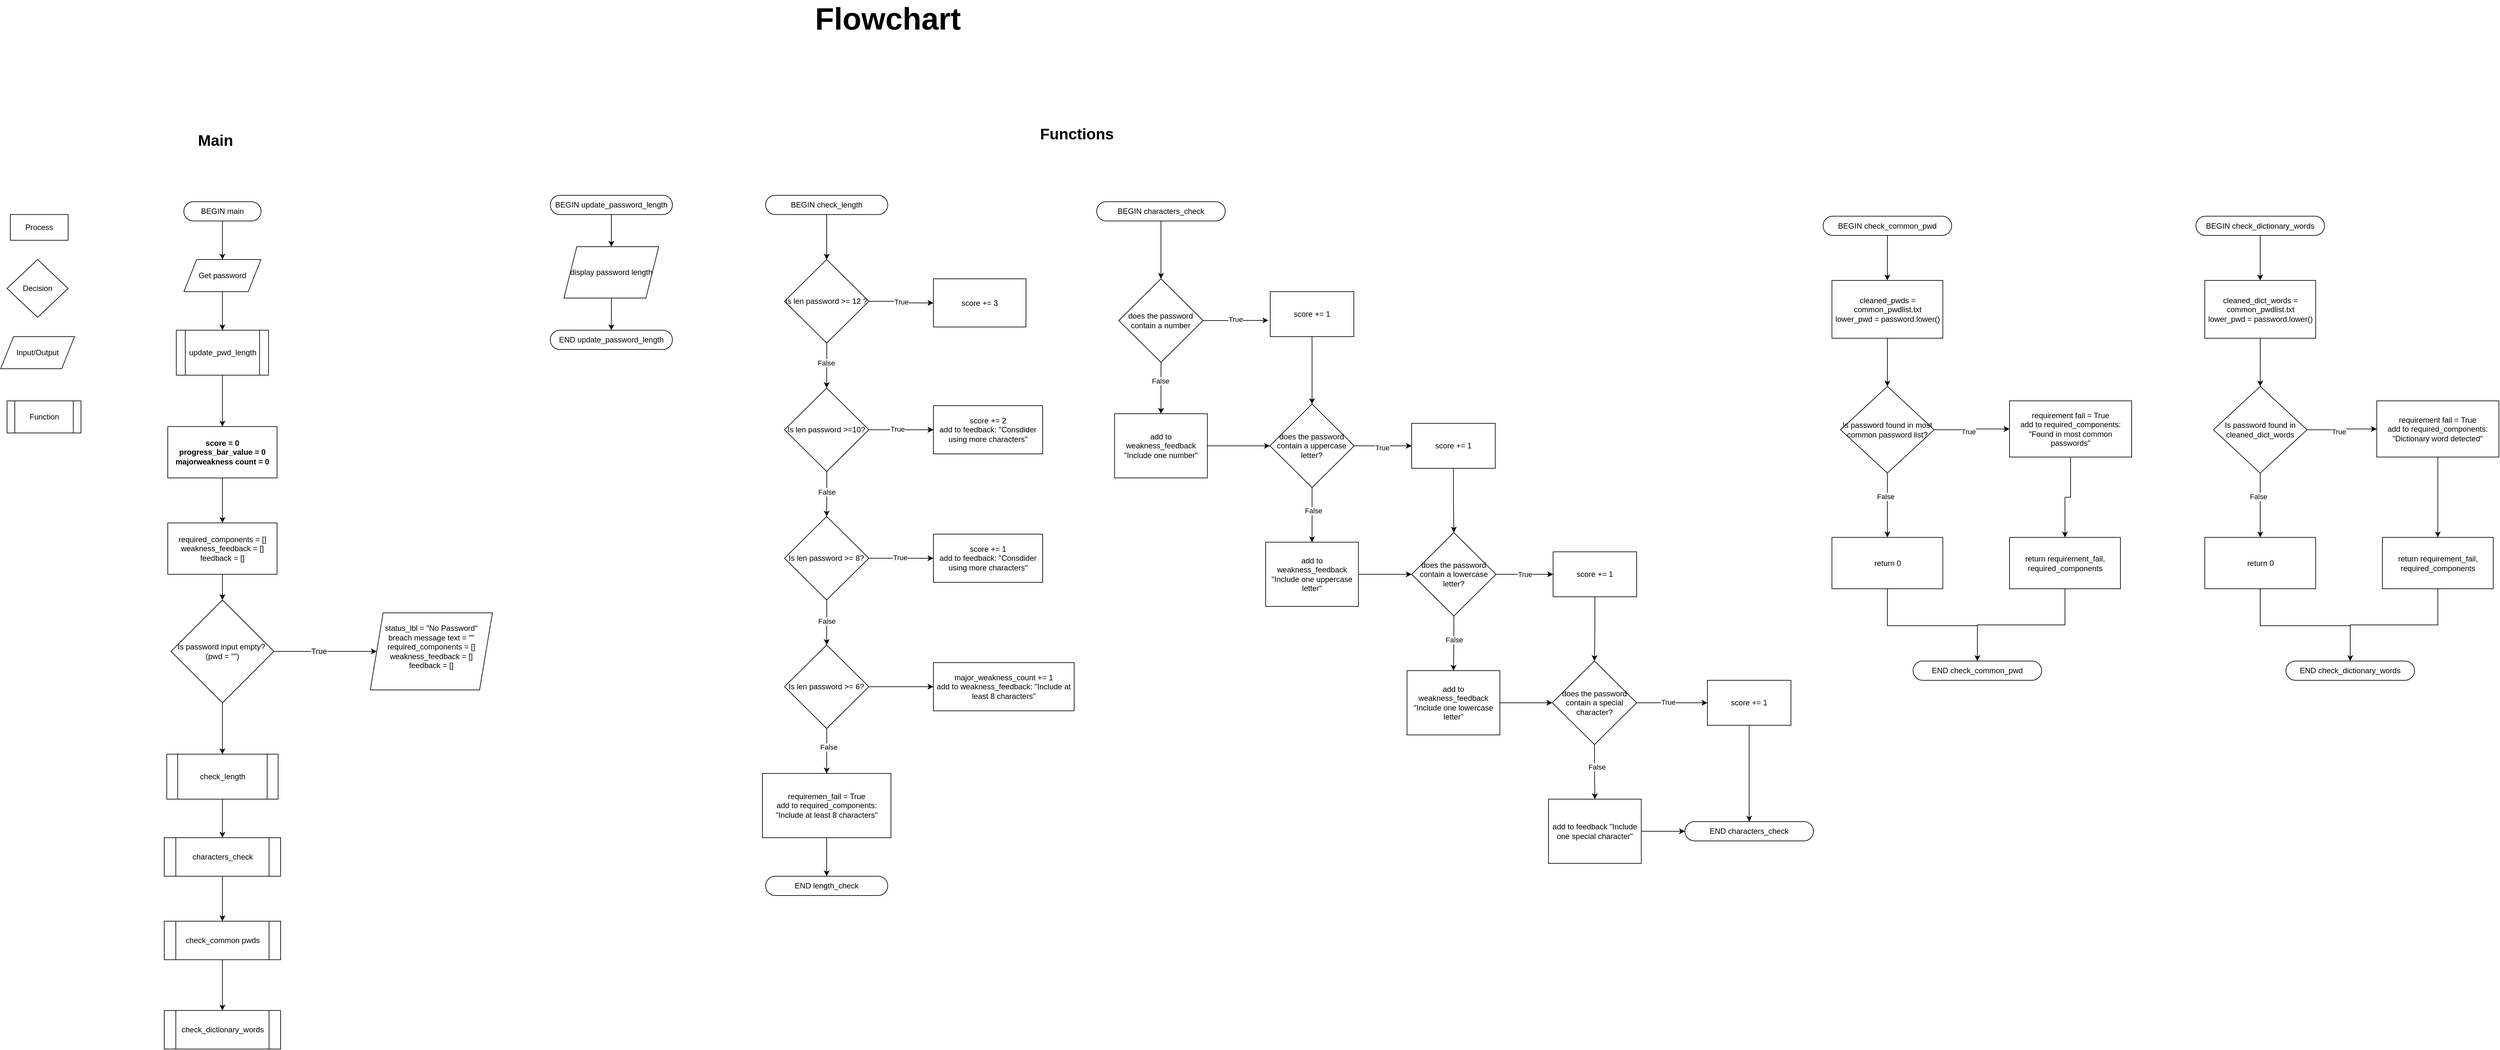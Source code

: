 <mxfile version="27.0.9">
  <diagram name="Page-1" id="oSfvzSIyrOkYMJy1iSdQ">
    <mxGraphModel dx="2593" dy="2731" grid="1" gridSize="10" guides="1" tooltips="1" connect="1" arrows="1" fold="1" page="1" pageScale="1" pageWidth="827" pageHeight="1169" math="0" shadow="0">
      <root>
        <mxCell id="0" />
        <mxCell id="1" parent="0" />
        <mxCell id="bCFTpc0Ex0dTcssdC3zk-1" value="&lt;b&gt;&lt;font style=&quot;font-size: 48px;&quot;&gt;&lt;font style=&quot;&quot;&gt;Flowchar&lt;/font&gt;t&lt;/font&gt;&lt;/b&gt;" style="text;html=1;align=left;verticalAlign=middle;whiteSpace=wrap;rounded=0;" parent="1" vertex="1">
          <mxGeometry x="1280" y="-390" width="220" height="30" as="geometry" />
        </mxCell>
        <mxCell id="bCFTpc0Ex0dTcssdC3zk-11" style="edgeStyle=orthogonalEdgeStyle;rounded=0;orthogonalLoop=1;jettySize=auto;html=1;exitX=0.5;exitY=1;exitDx=0;exitDy=0;entryX=0.5;entryY=0;entryDx=0;entryDy=0;" parent="1" source="bCFTpc0Ex0dTcssdC3zk-3" target="bCFTpc0Ex0dTcssdC3zk-10" edge="1">
          <mxGeometry relative="1" as="geometry" />
        </mxCell>
        <mxCell id="bCFTpc0Ex0dTcssdC3zk-3" value="BEGIN main" style="rounded=1;whiteSpace=wrap;html=1;arcSize=50;" parent="1" vertex="1">
          <mxGeometry x="300" y="-90" width="120" height="30" as="geometry" />
        </mxCell>
        <mxCell id="qG0MEXVyZcz-PgMFMFtl-51" style="edgeStyle=orthogonalEdgeStyle;rounded=0;orthogonalLoop=1;jettySize=auto;html=1;entryX=0.5;entryY=0;entryDx=0;entryDy=0;" edge="1" parent="1" source="bCFTpc0Ex0dTcssdC3zk-4" target="bCFTpc0Ex0dTcssdC3zk-36">
          <mxGeometry relative="1" as="geometry" />
        </mxCell>
        <mxCell id="bCFTpc0Ex0dTcssdC3zk-4" value="check_length" style="shape=process;whiteSpace=wrap;html=1;backgroundOutline=1;" parent="1" vertex="1">
          <mxGeometry x="273.38" y="770" width="173.25" height="70" as="geometry" />
        </mxCell>
        <mxCell id="bCFTpc0Ex0dTcssdC3zk-6" value="Process" style="rounded=0;whiteSpace=wrap;html=1;" parent="1" vertex="1">
          <mxGeometry x="30" y="-70" width="90" height="40" as="geometry" />
        </mxCell>
        <mxCell id="bCFTpc0Ex0dTcssdC3zk-7" value="Decision" style="rhombus;whiteSpace=wrap;html=1;" parent="1" vertex="1">
          <mxGeometry x="25" width="95" height="90" as="geometry" />
        </mxCell>
        <mxCell id="bCFTpc0Ex0dTcssdC3zk-8" value="Input/Output" style="shape=parallelogram;perimeter=parallelogramPerimeter;whiteSpace=wrap;html=1;fixedSize=1;" parent="1" vertex="1">
          <mxGeometry x="15" y="120" width="115" height="50" as="geometry" />
        </mxCell>
        <mxCell id="bCFTpc0Ex0dTcssdC3zk-9" value="Function" style="shape=process;whiteSpace=wrap;html=1;backgroundOutline=1;" parent="1" vertex="1">
          <mxGeometry x="25" y="220" width="115" height="50" as="geometry" />
        </mxCell>
        <mxCell id="qG0MEXVyZcz-PgMFMFtl-10" style="edgeStyle=orthogonalEdgeStyle;rounded=0;orthogonalLoop=1;jettySize=auto;html=1;entryX=0.5;entryY=0;entryDx=0;entryDy=0;" edge="1" parent="1" source="bCFTpc0Ex0dTcssdC3zk-10" target="qG0MEXVyZcz-PgMFMFtl-5">
          <mxGeometry relative="1" as="geometry" />
        </mxCell>
        <mxCell id="bCFTpc0Ex0dTcssdC3zk-10" value="Get password" style="shape=parallelogram;perimeter=parallelogramPerimeter;whiteSpace=wrap;html=1;fixedSize=1;" parent="1" vertex="1">
          <mxGeometry x="300" width="120" height="50" as="geometry" />
        </mxCell>
        <mxCell id="bCFTpc0Ex0dTcssdC3zk-15" style="edgeStyle=orthogonalEdgeStyle;rounded=0;orthogonalLoop=1;jettySize=auto;html=1;exitX=0.5;exitY=1;exitDx=0;exitDy=0;entryX=0.5;entryY=0;entryDx=0;entryDy=0;" parent="1" source="bCFTpc0Ex0dTcssdC3zk-14" target="bCFTpc0Ex0dTcssdC3zk-16" edge="1">
          <mxGeometry relative="1" as="geometry">
            <mxPoint x="1299.99" y="-20" as="targetPoint" />
          </mxGeometry>
        </mxCell>
        <mxCell id="bCFTpc0Ex0dTcssdC3zk-14" value="BEGIN check_length" style="rounded=1;whiteSpace=wrap;html=1;arcSize=50;" parent="1" vertex="1">
          <mxGeometry x="1204.99" y="-100" width="190" height="30" as="geometry" />
        </mxCell>
        <mxCell id="qG0MEXVyZcz-PgMFMFtl-21" style="edgeStyle=orthogonalEdgeStyle;rounded=0;orthogonalLoop=1;jettySize=auto;html=1;entryX=0;entryY=0.5;entryDx=0;entryDy=0;" edge="1" parent="1" source="bCFTpc0Ex0dTcssdC3zk-16" target="bCFTpc0Ex0dTcssdC3zk-20">
          <mxGeometry relative="1" as="geometry">
            <mxPoint x="1424.99" y="65" as="targetPoint" />
          </mxGeometry>
        </mxCell>
        <mxCell id="qG0MEXVyZcz-PgMFMFtl-22" value="True" style="edgeLabel;html=1;align=center;verticalAlign=middle;resizable=0;points=[];" vertex="1" connectable="0" parent="qG0MEXVyZcz-PgMFMFtl-21">
          <mxGeometry x="-0.008" relative="1" as="geometry">
            <mxPoint as="offset" />
          </mxGeometry>
        </mxCell>
        <mxCell id="qG0MEXVyZcz-PgMFMFtl-24" style="edgeStyle=orthogonalEdgeStyle;rounded=0;orthogonalLoop=1;jettySize=auto;html=1;entryX=0.5;entryY=0;entryDx=0;entryDy=0;" edge="1" parent="1" source="bCFTpc0Ex0dTcssdC3zk-16" target="qG0MEXVyZcz-PgMFMFtl-23">
          <mxGeometry relative="1" as="geometry" />
        </mxCell>
        <mxCell id="qG0MEXVyZcz-PgMFMFtl-25" value="False" style="edgeLabel;html=1;align=center;verticalAlign=middle;resizable=0;points=[];" vertex="1" connectable="0" parent="qG0MEXVyZcz-PgMFMFtl-24">
          <mxGeometry x="-0.114" y="-1" relative="1" as="geometry">
            <mxPoint as="offset" />
          </mxGeometry>
        </mxCell>
        <mxCell id="bCFTpc0Ex0dTcssdC3zk-16" value="Is len password &amp;gt;= 12 ?" style="rhombus;whiteSpace=wrap;html=1;" parent="1" vertex="1">
          <mxGeometry x="1234.37" width="131.25" height="130" as="geometry" />
        </mxCell>
        <mxCell id="bCFTpc0Ex0dTcssdC3zk-20" value="score += 3" style="rounded=0;whiteSpace=wrap;html=1;" parent="1" vertex="1">
          <mxGeometry x="1465.99" y="30" width="144.01" height="75" as="geometry" />
        </mxCell>
        <mxCell id="bCFTpc0Ex0dTcssdC3zk-23" value="END length_check" style="rounded=1;whiteSpace=wrap;html=1;arcSize=50;" parent="1" vertex="1">
          <mxGeometry x="1204.99" y="960" width="190" height="30" as="geometry" />
        </mxCell>
        <mxCell id="qG0MEXVyZcz-PgMFMFtl-2" style="edgeStyle=orthogonalEdgeStyle;rounded=0;orthogonalLoop=1;jettySize=auto;html=1;entryX=0.5;entryY=0;entryDx=0;entryDy=0;" edge="1" parent="1" source="bCFTpc0Ex0dTcssdC3zk-25" target="qG0MEXVyZcz-PgMFMFtl-1">
          <mxGeometry relative="1" as="geometry" />
        </mxCell>
        <mxCell id="bCFTpc0Ex0dTcssdC3zk-25" value="&lt;div&gt;&lt;span style=&quot;background-color: transparent; color: light-dark(rgb(0, 0, 0), rgb(255, 255, 255));&quot;&gt;score = 0&lt;/span&gt;&lt;/div&gt;&lt;div&gt;progress_bar_value = 0&lt;/div&gt;&lt;div&gt;majorweakness count = 0&lt;/div&gt;" style="rounded=0;whiteSpace=wrap;html=1;fontStyle=1" parent="1" vertex="1">
          <mxGeometry x="275" y="260" width="170" height="80" as="geometry" />
        </mxCell>
        <mxCell id="qG0MEXVyZcz-PgMFMFtl-98" style="edgeStyle=orthogonalEdgeStyle;rounded=0;orthogonalLoop=1;jettySize=auto;html=1;entryX=0.5;entryY=0;entryDx=0;entryDy=0;" edge="1" parent="1" source="bCFTpc0Ex0dTcssdC3zk-36" target="qG0MEXVyZcz-PgMFMFtl-97">
          <mxGeometry relative="1" as="geometry" />
        </mxCell>
        <mxCell id="bCFTpc0Ex0dTcssdC3zk-36" value="characters_check" style="shape=process;whiteSpace=wrap;html=1;backgroundOutline=1;" parent="1" vertex="1">
          <mxGeometry x="269.5" y="900" width="181" height="60" as="geometry" />
        </mxCell>
        <mxCell id="qG0MEXVyZcz-PgMFMFtl-12" style="edgeStyle=orthogonalEdgeStyle;rounded=0;orthogonalLoop=1;jettySize=auto;html=1;entryX=0.5;entryY=0;entryDx=0;entryDy=0;" edge="1" parent="1" source="qG0MEXVyZcz-PgMFMFtl-1" target="qG0MEXVyZcz-PgMFMFtl-4">
          <mxGeometry relative="1" as="geometry" />
        </mxCell>
        <mxCell id="qG0MEXVyZcz-PgMFMFtl-1" value="required_components = []&lt;div&gt;weakness_feedback = []&lt;/div&gt;&lt;div&gt;feedback = []&lt;/div&gt;" style="rounded=0;whiteSpace=wrap;html=1;" vertex="1" parent="1">
          <mxGeometry x="275" y="410" width="170" height="80" as="geometry" />
        </mxCell>
        <mxCell id="qG0MEXVyZcz-PgMFMFtl-14" style="edgeStyle=orthogonalEdgeStyle;rounded=0;orthogonalLoop=1;jettySize=auto;html=1;entryX=0;entryY=0.5;entryDx=0;entryDy=0;" edge="1" parent="1" source="qG0MEXVyZcz-PgMFMFtl-4" target="qG0MEXVyZcz-PgMFMFtl-13">
          <mxGeometry relative="1" as="geometry">
            <mxPoint x="520" y="600" as="targetPoint" />
          </mxGeometry>
        </mxCell>
        <mxCell id="qG0MEXVyZcz-PgMFMFtl-16" value="&lt;font style=&quot;font-size: 12px;&quot;&gt;True&lt;/font&gt;" style="edgeLabel;html=1;align=center;verticalAlign=middle;resizable=0;points=[];" vertex="1" connectable="0" parent="qG0MEXVyZcz-PgMFMFtl-14">
          <mxGeometry x="-0.123" y="-4" relative="1" as="geometry">
            <mxPoint y="-4" as="offset" />
          </mxGeometry>
        </mxCell>
        <mxCell id="qG0MEXVyZcz-PgMFMFtl-50" style="edgeStyle=orthogonalEdgeStyle;rounded=0;orthogonalLoop=1;jettySize=auto;html=1;entryX=0.5;entryY=0;entryDx=0;entryDy=0;" edge="1" parent="1" source="qG0MEXVyZcz-PgMFMFtl-4" target="bCFTpc0Ex0dTcssdC3zk-4">
          <mxGeometry relative="1" as="geometry" />
        </mxCell>
        <mxCell id="qG0MEXVyZcz-PgMFMFtl-4" value="Is password input empty?&amp;nbsp;&lt;div&gt;(pwd = &quot;&quot;)&lt;/div&gt;" style="rhombus;whiteSpace=wrap;html=1;" vertex="1" parent="1">
          <mxGeometry x="280" y="530" width="160" height="160" as="geometry" />
        </mxCell>
        <mxCell id="qG0MEXVyZcz-PgMFMFtl-11" style="edgeStyle=orthogonalEdgeStyle;rounded=0;orthogonalLoop=1;jettySize=auto;html=1;entryX=0.5;entryY=0;entryDx=0;entryDy=0;" edge="1" parent="1" source="qG0MEXVyZcz-PgMFMFtl-5" target="bCFTpc0Ex0dTcssdC3zk-25">
          <mxGeometry relative="1" as="geometry" />
        </mxCell>
        <mxCell id="qG0MEXVyZcz-PgMFMFtl-5" value="update_pwd_length" style="shape=process;whiteSpace=wrap;html=1;backgroundOutline=1;" vertex="1" parent="1">
          <mxGeometry x="288.25" y="110" width="143.5" height="70" as="geometry" />
        </mxCell>
        <mxCell id="qG0MEXVyZcz-PgMFMFtl-8" style="edgeStyle=orthogonalEdgeStyle;rounded=0;orthogonalLoop=1;jettySize=auto;html=1;" edge="1" parent="1" source="qG0MEXVyZcz-PgMFMFtl-6" target="qG0MEXVyZcz-PgMFMFtl-7">
          <mxGeometry relative="1" as="geometry" />
        </mxCell>
        <mxCell id="qG0MEXVyZcz-PgMFMFtl-6" value="BEGIN update_password_length" style="rounded=1;whiteSpace=wrap;html=1;arcSize=50;" vertex="1" parent="1">
          <mxGeometry x="870" y="-100" width="190" height="30" as="geometry" />
        </mxCell>
        <mxCell id="qG0MEXVyZcz-PgMFMFtl-20" style="edgeStyle=orthogonalEdgeStyle;rounded=0;orthogonalLoop=1;jettySize=auto;html=1;entryX=0.5;entryY=0;entryDx=0;entryDy=0;" edge="1" parent="1" source="qG0MEXVyZcz-PgMFMFtl-7" target="qG0MEXVyZcz-PgMFMFtl-18">
          <mxGeometry relative="1" as="geometry" />
        </mxCell>
        <mxCell id="qG0MEXVyZcz-PgMFMFtl-7" value="display password length" style="shape=parallelogram;perimeter=parallelogramPerimeter;whiteSpace=wrap;html=1;fixedSize=1;" vertex="1" parent="1">
          <mxGeometry x="891.25" y="-20" width="147.5" height="80" as="geometry" />
        </mxCell>
        <mxCell id="qG0MEXVyZcz-PgMFMFtl-13" value="status_lbl = &quot;No Password&quot;&lt;div&gt;breach message text = &quot;&quot;&lt;br&gt;&lt;div&gt;required_components = []&lt;/div&gt;&lt;div&gt;weakness_feedback = []&lt;/div&gt;&lt;div&gt;feedback = []&lt;/div&gt;&lt;div&gt;&lt;br&gt;&lt;/div&gt;&lt;/div&gt;" style="shape=parallelogram;perimeter=parallelogramPerimeter;whiteSpace=wrap;html=1;fixedSize=1;" vertex="1" parent="1">
          <mxGeometry x="590" y="550" width="190" height="120" as="geometry" />
        </mxCell>
        <mxCell id="qG0MEXVyZcz-PgMFMFtl-18" value="END update_password_length" style="rounded=1;whiteSpace=wrap;html=1;arcSize=50;" vertex="1" parent="1">
          <mxGeometry x="870" y="110" width="190" height="30" as="geometry" />
        </mxCell>
        <mxCell id="qG0MEXVyZcz-PgMFMFtl-30" style="edgeStyle=orthogonalEdgeStyle;rounded=0;orthogonalLoop=1;jettySize=auto;html=1;entryX=0;entryY=0.5;entryDx=0;entryDy=0;" edge="1" parent="1" source="qG0MEXVyZcz-PgMFMFtl-23" target="qG0MEXVyZcz-PgMFMFtl-29">
          <mxGeometry relative="1" as="geometry" />
        </mxCell>
        <mxCell id="qG0MEXVyZcz-PgMFMFtl-31" value="True" style="edgeLabel;html=1;align=center;verticalAlign=middle;resizable=0;points=[];" vertex="1" connectable="0" parent="qG0MEXVyZcz-PgMFMFtl-30">
          <mxGeometry x="-0.109" y="1" relative="1" as="geometry">
            <mxPoint as="offset" />
          </mxGeometry>
        </mxCell>
        <mxCell id="qG0MEXVyZcz-PgMFMFtl-35" style="edgeStyle=orthogonalEdgeStyle;rounded=0;orthogonalLoop=1;jettySize=auto;html=1;entryX=0.5;entryY=0;entryDx=0;entryDy=0;" edge="1" parent="1" source="qG0MEXVyZcz-PgMFMFtl-23" target="qG0MEXVyZcz-PgMFMFtl-32">
          <mxGeometry relative="1" as="geometry" />
        </mxCell>
        <mxCell id="qG0MEXVyZcz-PgMFMFtl-36" value="False" style="edgeLabel;html=1;align=center;verticalAlign=middle;resizable=0;points=[];" vertex="1" connectable="0" parent="qG0MEXVyZcz-PgMFMFtl-35">
          <mxGeometry x="-0.086" relative="1" as="geometry">
            <mxPoint as="offset" />
          </mxGeometry>
        </mxCell>
        <mxCell id="qG0MEXVyZcz-PgMFMFtl-23" value="Is len password &amp;gt;=10?" style="rhombus;whiteSpace=wrap;html=1;" vertex="1" parent="1">
          <mxGeometry x="1234.37" y="200" width="131.25" height="130" as="geometry" />
        </mxCell>
        <mxCell id="qG0MEXVyZcz-PgMFMFtl-29" value="score += 2&lt;div&gt;add to feedback: &quot;Consdider using more characters&quot;&lt;/div&gt;" style="rounded=0;whiteSpace=wrap;html=1;" vertex="1" parent="1">
          <mxGeometry x="1465.99" y="227.5" width="170" height="75" as="geometry" />
        </mxCell>
        <mxCell id="qG0MEXVyZcz-PgMFMFtl-39" style="edgeStyle=orthogonalEdgeStyle;rounded=0;orthogonalLoop=1;jettySize=auto;html=1;entryX=0;entryY=0.5;entryDx=0;entryDy=0;" edge="1" parent="1" source="qG0MEXVyZcz-PgMFMFtl-32" target="qG0MEXVyZcz-PgMFMFtl-37">
          <mxGeometry relative="1" as="geometry" />
        </mxCell>
        <mxCell id="qG0MEXVyZcz-PgMFMFtl-40" value="True" style="edgeLabel;html=1;align=center;verticalAlign=middle;resizable=0;points=[];" vertex="1" connectable="0" parent="qG0MEXVyZcz-PgMFMFtl-39">
          <mxGeometry x="-0.036" y="1" relative="1" as="geometry">
            <mxPoint as="offset" />
          </mxGeometry>
        </mxCell>
        <mxCell id="qG0MEXVyZcz-PgMFMFtl-42" style="edgeStyle=orthogonalEdgeStyle;rounded=0;orthogonalLoop=1;jettySize=auto;html=1;entryX=0.5;entryY=0;entryDx=0;entryDy=0;" edge="1" parent="1" source="qG0MEXVyZcz-PgMFMFtl-32" target="qG0MEXVyZcz-PgMFMFtl-41">
          <mxGeometry relative="1" as="geometry" />
        </mxCell>
        <mxCell id="qG0MEXVyZcz-PgMFMFtl-43" value="False" style="edgeLabel;html=1;align=center;verticalAlign=middle;resizable=0;points=[];" vertex="1" connectable="0" parent="qG0MEXVyZcz-PgMFMFtl-42">
          <mxGeometry x="-0.057" relative="1" as="geometry">
            <mxPoint as="offset" />
          </mxGeometry>
        </mxCell>
        <mxCell id="qG0MEXVyZcz-PgMFMFtl-32" value="Is len password &amp;gt;= 8?" style="rhombus;whiteSpace=wrap;html=1;" vertex="1" parent="1">
          <mxGeometry x="1234.36" y="400" width="131.25" height="130" as="geometry" />
        </mxCell>
        <mxCell id="qG0MEXVyZcz-PgMFMFtl-37" value="score += 1&lt;div&gt;add to feedback: &quot;Consdider using more characters&quot;&lt;/div&gt;" style="rounded=0;whiteSpace=wrap;html=1;" vertex="1" parent="1">
          <mxGeometry x="1465.99" y="427.5" width="170" height="75" as="geometry" />
        </mxCell>
        <mxCell id="qG0MEXVyZcz-PgMFMFtl-45" style="edgeStyle=orthogonalEdgeStyle;rounded=0;orthogonalLoop=1;jettySize=auto;html=1;entryX=0;entryY=0.5;entryDx=0;entryDy=0;" edge="1" parent="1" source="qG0MEXVyZcz-PgMFMFtl-41" target="qG0MEXVyZcz-PgMFMFtl-44">
          <mxGeometry relative="1" as="geometry" />
        </mxCell>
        <mxCell id="qG0MEXVyZcz-PgMFMFtl-46" style="edgeStyle=orthogonalEdgeStyle;rounded=0;orthogonalLoop=1;jettySize=auto;html=1;entryX=0.5;entryY=0;entryDx=0;entryDy=0;" edge="1" parent="1" source="qG0MEXVyZcz-PgMFMFtl-41" target="qG0MEXVyZcz-PgMFMFtl-47">
          <mxGeometry relative="1" as="geometry">
            <mxPoint x="1299.995" y="790" as="targetPoint" />
          </mxGeometry>
        </mxCell>
        <mxCell id="qG0MEXVyZcz-PgMFMFtl-48" value="False" style="edgeLabel;html=1;align=center;verticalAlign=middle;resizable=0;points=[];" vertex="1" connectable="0" parent="qG0MEXVyZcz-PgMFMFtl-46">
          <mxGeometry x="-0.171" y="3" relative="1" as="geometry">
            <mxPoint as="offset" />
          </mxGeometry>
        </mxCell>
        <mxCell id="qG0MEXVyZcz-PgMFMFtl-41" value="Is len password &amp;gt;= 6?" style="rhombus;whiteSpace=wrap;html=1;" vertex="1" parent="1">
          <mxGeometry x="1234.37" y="600" width="131.25" height="130" as="geometry" />
        </mxCell>
        <mxCell id="qG0MEXVyZcz-PgMFMFtl-44" value="major_weakness_count += 1&lt;div&gt;add to weakness_feedback: &quot;Include at least 8 characters&quot;&lt;/div&gt;" style="rounded=0;whiteSpace=wrap;html=1;" vertex="1" parent="1">
          <mxGeometry x="1465.99" y="627.5" width="219" height="75" as="geometry" />
        </mxCell>
        <mxCell id="qG0MEXVyZcz-PgMFMFtl-49" style="edgeStyle=orthogonalEdgeStyle;rounded=0;orthogonalLoop=1;jettySize=auto;html=1;entryX=0.5;entryY=0;entryDx=0;entryDy=0;" edge="1" parent="1" source="qG0MEXVyZcz-PgMFMFtl-47" target="bCFTpc0Ex0dTcssdC3zk-23">
          <mxGeometry relative="1" as="geometry" />
        </mxCell>
        <mxCell id="qG0MEXVyZcz-PgMFMFtl-47" value="requiremen_fail = True&lt;br&gt;&lt;div&gt;add to required_components: &quot;Include at least 8 characters&quot;&lt;/div&gt;" style="rounded=0;whiteSpace=wrap;html=1;" vertex="1" parent="1">
          <mxGeometry x="1200" y="800" width="200" height="100" as="geometry" />
        </mxCell>
        <mxCell id="qG0MEXVyZcz-PgMFMFtl-53" value="&lt;b style=&quot;&quot;&gt;&lt;font style=&quot;font-size: 24px;&quot;&gt;Functions&lt;/font&gt;&lt;/b&gt;" style="text;html=1;align=left;verticalAlign=middle;whiteSpace=wrap;rounded=0;" vertex="1" parent="1">
          <mxGeometry x="1630" y="-210" width="220" height="30" as="geometry" />
        </mxCell>
        <mxCell id="qG0MEXVyZcz-PgMFMFtl-57" style="edgeStyle=orthogonalEdgeStyle;rounded=0;orthogonalLoop=1;jettySize=auto;html=1;entryX=0.5;entryY=0;entryDx=0;entryDy=0;" edge="1" parent="1" source="qG0MEXVyZcz-PgMFMFtl-54" target="qG0MEXVyZcz-PgMFMFtl-56">
          <mxGeometry relative="1" as="geometry" />
        </mxCell>
        <mxCell id="qG0MEXVyZcz-PgMFMFtl-54" value="BEGIN characters_check" style="rounded=1;whiteSpace=wrap;html=1;arcSize=50;" vertex="1" parent="1">
          <mxGeometry x="1720" y="-90" width="200" height="30" as="geometry" />
        </mxCell>
        <mxCell id="qG0MEXVyZcz-PgMFMFtl-63" style="edgeStyle=orthogonalEdgeStyle;rounded=0;orthogonalLoop=1;jettySize=auto;html=1;entryX=0.5;entryY=0;entryDx=0;entryDy=0;" edge="1" parent="1" source="qG0MEXVyZcz-PgMFMFtl-56" target="qG0MEXVyZcz-PgMFMFtl-62">
          <mxGeometry relative="1" as="geometry" />
        </mxCell>
        <mxCell id="qG0MEXVyZcz-PgMFMFtl-66" value="False" style="edgeLabel;html=1;align=center;verticalAlign=middle;resizable=0;points=[];" vertex="1" connectable="0" parent="qG0MEXVyZcz-PgMFMFtl-63">
          <mxGeometry x="-0.294" y="-1" relative="1" as="geometry">
            <mxPoint as="offset" />
          </mxGeometry>
        </mxCell>
        <mxCell id="qG0MEXVyZcz-PgMFMFtl-56" value="does the password contain a number" style="rhombus;whiteSpace=wrap;html=1;" vertex="1" parent="1">
          <mxGeometry x="1754.37" y="30" width="131.25" height="130" as="geometry" />
        </mxCell>
        <mxCell id="qG0MEXVyZcz-PgMFMFtl-65" style="edgeStyle=orthogonalEdgeStyle;rounded=0;orthogonalLoop=1;jettySize=auto;html=1;entryX=0.5;entryY=0;entryDx=0;entryDy=0;" edge="1" parent="1" source="qG0MEXVyZcz-PgMFMFtl-58" target="qG0MEXVyZcz-PgMFMFtl-61">
          <mxGeometry relative="1" as="geometry" />
        </mxCell>
        <mxCell id="qG0MEXVyZcz-PgMFMFtl-58" value="score += 1" style="rounded=0;whiteSpace=wrap;html=1;" vertex="1" parent="1">
          <mxGeometry x="1990" y="50" width="130" height="70" as="geometry" />
        </mxCell>
        <mxCell id="qG0MEXVyZcz-PgMFMFtl-59" style="edgeStyle=orthogonalEdgeStyle;rounded=0;orthogonalLoop=1;jettySize=auto;html=1;entryX=-0.023;entryY=0.639;entryDx=0;entryDy=0;entryPerimeter=0;" edge="1" parent="1" source="qG0MEXVyZcz-PgMFMFtl-56" target="qG0MEXVyZcz-PgMFMFtl-58">
          <mxGeometry relative="1" as="geometry" />
        </mxCell>
        <mxCell id="qG0MEXVyZcz-PgMFMFtl-60" value="True" style="edgeLabel;html=1;align=center;verticalAlign=middle;resizable=0;points=[];" vertex="1" connectable="0" parent="qG0MEXVyZcz-PgMFMFtl-59">
          <mxGeometry x="-0.045" y="2" relative="1" as="geometry">
            <mxPoint x="2" as="offset" />
          </mxGeometry>
        </mxCell>
        <mxCell id="qG0MEXVyZcz-PgMFMFtl-69" style="edgeStyle=orthogonalEdgeStyle;rounded=0;orthogonalLoop=1;jettySize=auto;html=1;entryX=0;entryY=0.5;entryDx=0;entryDy=0;" edge="1" parent="1" source="qG0MEXVyZcz-PgMFMFtl-61" target="qG0MEXVyZcz-PgMFMFtl-67">
          <mxGeometry relative="1" as="geometry" />
        </mxCell>
        <mxCell id="qG0MEXVyZcz-PgMFMFtl-86" value="True" style="edgeLabel;html=1;align=center;verticalAlign=middle;resizable=0;points=[];" vertex="1" connectable="0" parent="qG0MEXVyZcz-PgMFMFtl-69">
          <mxGeometry x="-0.035" y="-3" relative="1" as="geometry">
            <mxPoint as="offset" />
          </mxGeometry>
        </mxCell>
        <mxCell id="qG0MEXVyZcz-PgMFMFtl-70" style="edgeStyle=orthogonalEdgeStyle;rounded=0;orthogonalLoop=1;jettySize=auto;html=1;entryX=0.5;entryY=0;entryDx=0;entryDy=0;" edge="1" parent="1" source="qG0MEXVyZcz-PgMFMFtl-61" target="qG0MEXVyZcz-PgMFMFtl-68">
          <mxGeometry relative="1" as="geometry" />
        </mxCell>
        <mxCell id="qG0MEXVyZcz-PgMFMFtl-87" value="False" style="edgeLabel;html=1;align=center;verticalAlign=middle;resizable=0;points=[];" vertex="1" connectable="0" parent="qG0MEXVyZcz-PgMFMFtl-70">
          <mxGeometry x="-0.162" y="2" relative="1" as="geometry">
            <mxPoint as="offset" />
          </mxGeometry>
        </mxCell>
        <mxCell id="qG0MEXVyZcz-PgMFMFtl-61" value="does the password contain a uppercase letter?" style="rhombus;whiteSpace=wrap;html=1;" vertex="1" parent="1">
          <mxGeometry x="1989.38" y="225" width="131.25" height="130" as="geometry" />
        </mxCell>
        <mxCell id="qG0MEXVyZcz-PgMFMFtl-64" style="edgeStyle=orthogonalEdgeStyle;rounded=0;orthogonalLoop=1;jettySize=auto;html=1;" edge="1" parent="1" source="qG0MEXVyZcz-PgMFMFtl-62" target="qG0MEXVyZcz-PgMFMFtl-61">
          <mxGeometry relative="1" as="geometry" />
        </mxCell>
        <mxCell id="qG0MEXVyZcz-PgMFMFtl-62" value="add to weakness_feedback &quot;Include one number&quot;" style="rounded=0;whiteSpace=wrap;html=1;" vertex="1" parent="1">
          <mxGeometry x="1747.81" y="240" width="144.37" height="100" as="geometry" />
        </mxCell>
        <mxCell id="qG0MEXVyZcz-PgMFMFtl-72" style="edgeStyle=orthogonalEdgeStyle;rounded=0;orthogonalLoop=1;jettySize=auto;html=1;entryX=0.5;entryY=0;entryDx=0;entryDy=0;" edge="1" parent="1" source="qG0MEXVyZcz-PgMFMFtl-67" target="qG0MEXVyZcz-PgMFMFtl-71">
          <mxGeometry relative="1" as="geometry" />
        </mxCell>
        <mxCell id="qG0MEXVyZcz-PgMFMFtl-67" value="score += 1" style="rounded=0;whiteSpace=wrap;html=1;" vertex="1" parent="1">
          <mxGeometry x="2210" y="255" width="130" height="70" as="geometry" />
        </mxCell>
        <mxCell id="qG0MEXVyZcz-PgMFMFtl-73" style="edgeStyle=orthogonalEdgeStyle;rounded=0;orthogonalLoop=1;jettySize=auto;html=1;entryX=0;entryY=0.5;entryDx=0;entryDy=0;" edge="1" parent="1" source="qG0MEXVyZcz-PgMFMFtl-68" target="qG0MEXVyZcz-PgMFMFtl-71">
          <mxGeometry relative="1" as="geometry" />
        </mxCell>
        <mxCell id="qG0MEXVyZcz-PgMFMFtl-68" value="add to weakness_feedback &quot;Include one uppercase letter&quot;" style="rounded=0;whiteSpace=wrap;html=1;" vertex="1" parent="1">
          <mxGeometry x="1982.81" y="440" width="144.37" height="100" as="geometry" />
        </mxCell>
        <mxCell id="qG0MEXVyZcz-PgMFMFtl-76" value="True" style="edgeStyle=orthogonalEdgeStyle;rounded=0;orthogonalLoop=1;jettySize=auto;html=1;entryX=0;entryY=0.5;entryDx=0;entryDy=0;" edge="1" parent="1" source="qG0MEXVyZcz-PgMFMFtl-71" target="qG0MEXVyZcz-PgMFMFtl-74">
          <mxGeometry relative="1" as="geometry">
            <Array as="points">
              <mxPoint x="2380" y="490" />
              <mxPoint x="2380" y="490" />
            </Array>
          </mxGeometry>
        </mxCell>
        <mxCell id="qG0MEXVyZcz-PgMFMFtl-77" style="edgeStyle=orthogonalEdgeStyle;rounded=0;orthogonalLoop=1;jettySize=auto;html=1;entryX=0.5;entryY=0;entryDx=0;entryDy=0;" edge="1" parent="1" source="qG0MEXVyZcz-PgMFMFtl-71" target="qG0MEXVyZcz-PgMFMFtl-75">
          <mxGeometry relative="1" as="geometry" />
        </mxCell>
        <mxCell id="qG0MEXVyZcz-PgMFMFtl-88" value="False" style="edgeLabel;html=1;align=center;verticalAlign=middle;resizable=0;points=[];" vertex="1" connectable="0" parent="qG0MEXVyZcz-PgMFMFtl-77">
          <mxGeometry x="-0.141" relative="1" as="geometry">
            <mxPoint as="offset" />
          </mxGeometry>
        </mxCell>
        <mxCell id="qG0MEXVyZcz-PgMFMFtl-71" value="does the password contain a lowercase letter?" style="rhombus;whiteSpace=wrap;html=1;" vertex="1" parent="1">
          <mxGeometry x="2210" y="425" width="131.25" height="130" as="geometry" />
        </mxCell>
        <mxCell id="qG0MEXVyZcz-PgMFMFtl-79" style="edgeStyle=orthogonalEdgeStyle;rounded=0;orthogonalLoop=1;jettySize=auto;html=1;entryX=0.5;entryY=0;entryDx=0;entryDy=0;" edge="1" parent="1" source="qG0MEXVyZcz-PgMFMFtl-74" target="qG0MEXVyZcz-PgMFMFtl-78">
          <mxGeometry relative="1" as="geometry" />
        </mxCell>
        <mxCell id="qG0MEXVyZcz-PgMFMFtl-74" value="score += 1" style="rounded=0;whiteSpace=wrap;html=1;" vertex="1" parent="1">
          <mxGeometry x="2430" y="455" width="130" height="70" as="geometry" />
        </mxCell>
        <mxCell id="qG0MEXVyZcz-PgMFMFtl-80" style="edgeStyle=orthogonalEdgeStyle;rounded=0;orthogonalLoop=1;jettySize=auto;html=1;entryX=0;entryY=0.5;entryDx=0;entryDy=0;" edge="1" parent="1" source="qG0MEXVyZcz-PgMFMFtl-75" target="qG0MEXVyZcz-PgMFMFtl-78">
          <mxGeometry relative="1" as="geometry" />
        </mxCell>
        <mxCell id="qG0MEXVyZcz-PgMFMFtl-75" value="add to weakness_feedback &quot;Include one lowercase letter&quot;" style="rounded=0;whiteSpace=wrap;html=1;" vertex="1" parent="1">
          <mxGeometry x="2202.81" y="640" width="144.37" height="100" as="geometry" />
        </mxCell>
        <mxCell id="qG0MEXVyZcz-PgMFMFtl-82" style="edgeStyle=orthogonalEdgeStyle;rounded=0;orthogonalLoop=1;jettySize=auto;html=1;entryX=0;entryY=0.5;entryDx=0;entryDy=0;" edge="1" parent="1" source="qG0MEXVyZcz-PgMFMFtl-78" target="qG0MEXVyZcz-PgMFMFtl-81">
          <mxGeometry relative="1" as="geometry" />
        </mxCell>
        <mxCell id="qG0MEXVyZcz-PgMFMFtl-89" value="True" style="edgeLabel;html=1;align=center;verticalAlign=middle;resizable=0;points=[];" vertex="1" connectable="0" parent="qG0MEXVyZcz-PgMFMFtl-82">
          <mxGeometry x="-0.112" y="1" relative="1" as="geometry">
            <mxPoint as="offset" />
          </mxGeometry>
        </mxCell>
        <mxCell id="qG0MEXVyZcz-PgMFMFtl-85" style="edgeStyle=orthogonalEdgeStyle;rounded=0;orthogonalLoop=1;jettySize=auto;html=1;entryX=0.5;entryY=0;entryDx=0;entryDy=0;" edge="1" parent="1" source="qG0MEXVyZcz-PgMFMFtl-78" target="qG0MEXVyZcz-PgMFMFtl-84">
          <mxGeometry relative="1" as="geometry" />
        </mxCell>
        <mxCell id="qG0MEXVyZcz-PgMFMFtl-90" value="False" style="edgeLabel;html=1;align=center;verticalAlign=middle;resizable=0;points=[];" vertex="1" connectable="0" parent="qG0MEXVyZcz-PgMFMFtl-85">
          <mxGeometry x="-0.195" y="3" relative="1" as="geometry">
            <mxPoint as="offset" />
          </mxGeometry>
        </mxCell>
        <mxCell id="qG0MEXVyZcz-PgMFMFtl-78" value="does the password contain a special character?" style="rhombus;whiteSpace=wrap;html=1;" vertex="1" parent="1">
          <mxGeometry x="2428.75" y="625" width="131.25" height="130" as="geometry" />
        </mxCell>
        <mxCell id="qG0MEXVyZcz-PgMFMFtl-94" style="edgeStyle=orthogonalEdgeStyle;rounded=0;orthogonalLoop=1;jettySize=auto;html=1;entryX=0.5;entryY=0;entryDx=0;entryDy=0;" edge="1" parent="1" source="qG0MEXVyZcz-PgMFMFtl-81" target="qG0MEXVyZcz-PgMFMFtl-92">
          <mxGeometry relative="1" as="geometry" />
        </mxCell>
        <mxCell id="qG0MEXVyZcz-PgMFMFtl-81" value="score += 1" style="rounded=0;whiteSpace=wrap;html=1;" vertex="1" parent="1">
          <mxGeometry x="2670" y="655" width="130" height="70" as="geometry" />
        </mxCell>
        <mxCell id="qG0MEXVyZcz-PgMFMFtl-95" style="edgeStyle=orthogonalEdgeStyle;rounded=0;orthogonalLoop=1;jettySize=auto;html=1;entryX=0;entryY=0.5;entryDx=0;entryDy=0;" edge="1" parent="1" source="qG0MEXVyZcz-PgMFMFtl-84" target="qG0MEXVyZcz-PgMFMFtl-92">
          <mxGeometry relative="1" as="geometry" />
        </mxCell>
        <mxCell id="qG0MEXVyZcz-PgMFMFtl-84" value="add to feedback &quot;Include one special character&quot;" style="rounded=0;whiteSpace=wrap;html=1;" vertex="1" parent="1">
          <mxGeometry x="2422.82" y="840" width="144.37" height="100" as="geometry" />
        </mxCell>
        <mxCell id="qG0MEXVyZcz-PgMFMFtl-92" value="END characters_check" style="rounded=1;whiteSpace=wrap;html=1;arcSize=50;" vertex="1" parent="1">
          <mxGeometry x="2635" y="875" width="200" height="30" as="geometry" />
        </mxCell>
        <mxCell id="qG0MEXVyZcz-PgMFMFtl-96" value="&lt;b style=&quot;&quot;&gt;&lt;font style=&quot;font-size: 24px;&quot;&gt;Main&lt;/font&gt;&lt;/b&gt;" style="text;html=1;align=left;verticalAlign=middle;whiteSpace=wrap;rounded=0;" vertex="1" parent="1">
          <mxGeometry x="320" y="-200" width="220" height="30" as="geometry" />
        </mxCell>
        <mxCell id="qG0MEXVyZcz-PgMFMFtl-118" style="edgeStyle=orthogonalEdgeStyle;rounded=0;orthogonalLoop=1;jettySize=auto;html=1;entryX=0.5;entryY=0;entryDx=0;entryDy=0;" edge="1" parent="1" source="qG0MEXVyZcz-PgMFMFtl-97" target="qG0MEXVyZcz-PgMFMFtl-117">
          <mxGeometry relative="1" as="geometry" />
        </mxCell>
        <mxCell id="qG0MEXVyZcz-PgMFMFtl-97" value="check_common pwds" style="shape=process;whiteSpace=wrap;html=1;backgroundOutline=1;" vertex="1" parent="1">
          <mxGeometry x="269.5" y="1030" width="181" height="60" as="geometry" />
        </mxCell>
        <mxCell id="qG0MEXVyZcz-PgMFMFtl-106" style="edgeStyle=orthogonalEdgeStyle;rounded=0;orthogonalLoop=1;jettySize=auto;html=1;entryX=0.5;entryY=0;entryDx=0;entryDy=0;" edge="1" parent="1" source="qG0MEXVyZcz-PgMFMFtl-99" target="qG0MEXVyZcz-PgMFMFtl-101">
          <mxGeometry relative="1" as="geometry" />
        </mxCell>
        <mxCell id="qG0MEXVyZcz-PgMFMFtl-99" value="BEGIN check_common_pwd" style="rounded=1;whiteSpace=wrap;html=1;arcSize=50;" vertex="1" parent="1">
          <mxGeometry x="2850" y="-67.5" width="200" height="30" as="geometry" />
        </mxCell>
        <mxCell id="qG0MEXVyZcz-PgMFMFtl-104" style="edgeStyle=orthogonalEdgeStyle;rounded=0;orthogonalLoop=1;jettySize=auto;html=1;entryX=0.5;entryY=0;entryDx=0;entryDy=0;" edge="1" parent="1" source="qG0MEXVyZcz-PgMFMFtl-101" target="qG0MEXVyZcz-PgMFMFtl-103">
          <mxGeometry relative="1" as="geometry" />
        </mxCell>
        <mxCell id="qG0MEXVyZcz-PgMFMFtl-101" value="&lt;div&gt;cleaned_pwds = common_pwdlist.txt&lt;/div&gt;lower_pwd = password.lower()" style="rounded=0;whiteSpace=wrap;html=1;" vertex="1" parent="1">
          <mxGeometry x="2863.75" y="32.5" width="172.5" height="90" as="geometry" />
        </mxCell>
        <mxCell id="qG0MEXVyZcz-PgMFMFtl-109" style="edgeStyle=orthogonalEdgeStyle;rounded=0;orthogonalLoop=1;jettySize=auto;html=1;entryX=0;entryY=0.5;entryDx=0;entryDy=0;" edge="1" parent="1" source="qG0MEXVyZcz-PgMFMFtl-103" target="qG0MEXVyZcz-PgMFMFtl-108">
          <mxGeometry relative="1" as="geometry">
            <mxPoint x="3140" y="265" as="targetPoint" />
          </mxGeometry>
        </mxCell>
        <mxCell id="qG0MEXVyZcz-PgMFMFtl-110" value="True" style="edgeLabel;html=1;align=center;verticalAlign=middle;resizable=0;points=[];" vertex="1" connectable="0" parent="qG0MEXVyZcz-PgMFMFtl-109">
          <mxGeometry x="-0.11" y="-3" relative="1" as="geometry">
            <mxPoint as="offset" />
          </mxGeometry>
        </mxCell>
        <mxCell id="qG0MEXVyZcz-PgMFMFtl-112" style="edgeStyle=orthogonalEdgeStyle;rounded=0;orthogonalLoop=1;jettySize=auto;html=1;entryX=0.5;entryY=0;entryDx=0;entryDy=0;" edge="1" parent="1" source="qG0MEXVyZcz-PgMFMFtl-103" target="qG0MEXVyZcz-PgMFMFtl-111">
          <mxGeometry relative="1" as="geometry" />
        </mxCell>
        <mxCell id="qG0MEXVyZcz-PgMFMFtl-113" value="False" style="edgeLabel;html=1;align=center;verticalAlign=middle;resizable=0;points=[];" vertex="1" connectable="0" parent="qG0MEXVyZcz-PgMFMFtl-112">
          <mxGeometry x="-0.282" y="-3" relative="1" as="geometry">
            <mxPoint as="offset" />
          </mxGeometry>
        </mxCell>
        <mxCell id="qG0MEXVyZcz-PgMFMFtl-103" value="Is password found in most common password list?" style="rhombus;whiteSpace=wrap;html=1;" vertex="1" parent="1">
          <mxGeometry x="2877.18" y="197.5" width="145.63" height="135" as="geometry" />
        </mxCell>
        <mxCell id="qG0MEXVyZcz-PgMFMFtl-116" style="edgeStyle=orthogonalEdgeStyle;rounded=0;orthogonalLoop=1;jettySize=auto;html=1;entryX=0.5;entryY=0;entryDx=0;entryDy=0;exitX=0.5;exitY=1;exitDx=0;exitDy=0;" edge="1" parent="1" source="qG0MEXVyZcz-PgMFMFtl-108" target="qG0MEXVyZcz-PgMFMFtl-114">
          <mxGeometry relative="1" as="geometry">
            <mxPoint x="3235" y="308.75" as="sourcePoint" />
          </mxGeometry>
        </mxCell>
        <mxCell id="qG0MEXVyZcz-PgMFMFtl-108" value="&lt;div&gt;requirement fail = True&lt;/div&gt;&lt;div&gt;add to required_components: &quot;Found in most common passwords&quot;&lt;/div&gt;" style="rounded=0;whiteSpace=wrap;html=1;" vertex="1" parent="1">
          <mxGeometry x="3140" y="220" width="190" height="87.5" as="geometry" />
        </mxCell>
        <mxCell id="qG0MEXVyZcz-PgMFMFtl-111" value="&lt;div&gt;return 0&lt;/div&gt;" style="rounded=0;whiteSpace=wrap;html=1;" vertex="1" parent="1">
          <mxGeometry x="2863.75" y="432.5" width="172.5" height="80" as="geometry" />
        </mxCell>
        <mxCell id="qG0MEXVyZcz-PgMFMFtl-121" style="edgeStyle=orthogonalEdgeStyle;rounded=0;orthogonalLoop=1;jettySize=auto;html=1;entryX=0.5;entryY=0;entryDx=0;entryDy=0;exitX=0.5;exitY=1;exitDx=0;exitDy=0;" edge="1" parent="1" source="qG0MEXVyZcz-PgMFMFtl-114" target="qG0MEXVyZcz-PgMFMFtl-119">
          <mxGeometry relative="1" as="geometry">
            <mxPoint x="3090" y="630" as="targetPoint" />
          </mxGeometry>
        </mxCell>
        <mxCell id="qG0MEXVyZcz-PgMFMFtl-114" value="&lt;div&gt;return requirement_fail, required_components&lt;/div&gt;" style="rounded=0;whiteSpace=wrap;html=1;" vertex="1" parent="1">
          <mxGeometry x="3140" y="432.5" width="172.5" height="80" as="geometry" />
        </mxCell>
        <mxCell id="qG0MEXVyZcz-PgMFMFtl-117" value="check_dictionary_words" style="shape=process;whiteSpace=wrap;html=1;backgroundOutline=1;" vertex="1" parent="1">
          <mxGeometry x="269.5" y="1169" width="181" height="60" as="geometry" />
        </mxCell>
        <mxCell id="qG0MEXVyZcz-PgMFMFtl-119" value="END check_common_pwd" style="rounded=1;whiteSpace=wrap;html=1;arcSize=50;" vertex="1" parent="1">
          <mxGeometry x="2990" y="625" width="200" height="30" as="geometry" />
        </mxCell>
        <mxCell id="qG0MEXVyZcz-PgMFMFtl-123" value="" style="endArrow=none;html=1;rounded=0;entryX=0.5;entryY=1;entryDx=0;entryDy=0;" edge="1" parent="1" target="qG0MEXVyZcz-PgMFMFtl-111">
          <mxGeometry width="50" height="50" relative="1" as="geometry">
            <mxPoint x="3090" y="570" as="sourcePoint" />
            <mxPoint x="2940" y="560" as="targetPoint" />
            <Array as="points">
              <mxPoint x="2950" y="570" />
            </Array>
          </mxGeometry>
        </mxCell>
        <mxCell id="qG0MEXVyZcz-PgMFMFtl-124" style="edgeStyle=orthogonalEdgeStyle;rounded=0;orthogonalLoop=1;jettySize=auto;html=1;entryX=0.5;entryY=0;entryDx=0;entryDy=0;" edge="1" parent="1" source="qG0MEXVyZcz-PgMFMFtl-125" target="qG0MEXVyZcz-PgMFMFtl-127">
          <mxGeometry relative="1" as="geometry" />
        </mxCell>
        <mxCell id="qG0MEXVyZcz-PgMFMFtl-125" value="BEGIN check_dictionary_words" style="rounded=1;whiteSpace=wrap;html=1;arcSize=50;" vertex="1" parent="1">
          <mxGeometry x="3430" y="-67.5" width="200" height="30" as="geometry" />
        </mxCell>
        <mxCell id="qG0MEXVyZcz-PgMFMFtl-126" style="edgeStyle=orthogonalEdgeStyle;rounded=0;orthogonalLoop=1;jettySize=auto;html=1;entryX=0.5;entryY=0;entryDx=0;entryDy=0;" edge="1" parent="1" source="qG0MEXVyZcz-PgMFMFtl-127" target="qG0MEXVyZcz-PgMFMFtl-132">
          <mxGeometry relative="1" as="geometry" />
        </mxCell>
        <mxCell id="qG0MEXVyZcz-PgMFMFtl-127" value="&lt;div&gt;cleaned_dict_words = common_pwdlist.txt&lt;/div&gt;lower_pwd = password.lower()" style="rounded=0;whiteSpace=wrap;html=1;" vertex="1" parent="1">
          <mxGeometry x="3443.75" y="32.5" width="172.5" height="90" as="geometry" />
        </mxCell>
        <mxCell id="qG0MEXVyZcz-PgMFMFtl-128" style="edgeStyle=orthogonalEdgeStyle;rounded=0;orthogonalLoop=1;jettySize=auto;html=1;entryX=0;entryY=0.5;entryDx=0;entryDy=0;" edge="1" parent="1" source="qG0MEXVyZcz-PgMFMFtl-132" target="qG0MEXVyZcz-PgMFMFtl-134">
          <mxGeometry relative="1" as="geometry">
            <mxPoint x="3720" y="265" as="targetPoint" />
          </mxGeometry>
        </mxCell>
        <mxCell id="qG0MEXVyZcz-PgMFMFtl-129" value="True" style="edgeLabel;html=1;align=center;verticalAlign=middle;resizable=0;points=[];" vertex="1" connectable="0" parent="qG0MEXVyZcz-PgMFMFtl-128">
          <mxGeometry x="-0.11" y="-3" relative="1" as="geometry">
            <mxPoint as="offset" />
          </mxGeometry>
        </mxCell>
        <mxCell id="qG0MEXVyZcz-PgMFMFtl-130" style="edgeStyle=orthogonalEdgeStyle;rounded=0;orthogonalLoop=1;jettySize=auto;html=1;entryX=0.5;entryY=0;entryDx=0;entryDy=0;" edge="1" parent="1" source="qG0MEXVyZcz-PgMFMFtl-132" target="qG0MEXVyZcz-PgMFMFtl-135">
          <mxGeometry relative="1" as="geometry" />
        </mxCell>
        <mxCell id="qG0MEXVyZcz-PgMFMFtl-131" value="False" style="edgeLabel;html=1;align=center;verticalAlign=middle;resizable=0;points=[];" vertex="1" connectable="0" parent="qG0MEXVyZcz-PgMFMFtl-130">
          <mxGeometry x="-0.282" y="-3" relative="1" as="geometry">
            <mxPoint as="offset" />
          </mxGeometry>
        </mxCell>
        <mxCell id="qG0MEXVyZcz-PgMFMFtl-132" value="Is password found in cleaned_dict_words" style="rhombus;whiteSpace=wrap;html=1;" vertex="1" parent="1">
          <mxGeometry x="3457.18" y="197.5" width="145.63" height="135" as="geometry" />
        </mxCell>
        <mxCell id="qG0MEXVyZcz-PgMFMFtl-133" style="edgeStyle=orthogonalEdgeStyle;rounded=0;orthogonalLoop=1;jettySize=auto;html=1;entryX=0.5;entryY=0;entryDx=0;entryDy=0;exitX=0.5;exitY=1;exitDx=0;exitDy=0;" edge="1" parent="1" source="qG0MEXVyZcz-PgMFMFtl-134" target="qG0MEXVyZcz-PgMFMFtl-137">
          <mxGeometry relative="1" as="geometry">
            <mxPoint x="3815" y="308.75" as="sourcePoint" />
          </mxGeometry>
        </mxCell>
        <mxCell id="qG0MEXVyZcz-PgMFMFtl-134" value="&lt;div&gt;requirement fail = True&lt;/div&gt;&lt;div&gt;add to required_components: &quot;Dictionary word detected&quot;&lt;/div&gt;" style="rounded=0;whiteSpace=wrap;html=1;" vertex="1" parent="1">
          <mxGeometry x="3711.25" y="220" width="190" height="87.5" as="geometry" />
        </mxCell>
        <mxCell id="qG0MEXVyZcz-PgMFMFtl-135" value="&lt;div&gt;return 0&lt;/div&gt;" style="rounded=0;whiteSpace=wrap;html=1;" vertex="1" parent="1">
          <mxGeometry x="3443.75" y="432.5" width="172.5" height="80" as="geometry" />
        </mxCell>
        <mxCell id="qG0MEXVyZcz-PgMFMFtl-136" style="edgeStyle=orthogonalEdgeStyle;rounded=0;orthogonalLoop=1;jettySize=auto;html=1;entryX=0.5;entryY=0;entryDx=0;entryDy=0;exitX=0.5;exitY=1;exitDx=0;exitDy=0;" edge="1" parent="1" source="qG0MEXVyZcz-PgMFMFtl-137" target="qG0MEXVyZcz-PgMFMFtl-138">
          <mxGeometry relative="1" as="geometry">
            <mxPoint x="3670" y="630" as="targetPoint" />
          </mxGeometry>
        </mxCell>
        <mxCell id="qG0MEXVyZcz-PgMFMFtl-137" value="&lt;div&gt;return requirement_fail, required_components&lt;/div&gt;" style="rounded=0;whiteSpace=wrap;html=1;" vertex="1" parent="1">
          <mxGeometry x="3720" y="432.5" width="172.5" height="80" as="geometry" />
        </mxCell>
        <mxCell id="qG0MEXVyZcz-PgMFMFtl-138" value="END check_dictionary_words" style="rounded=1;whiteSpace=wrap;html=1;arcSize=50;" vertex="1" parent="1">
          <mxGeometry x="3570" y="625" width="200" height="30" as="geometry" />
        </mxCell>
        <mxCell id="qG0MEXVyZcz-PgMFMFtl-139" value="" style="endArrow=none;html=1;rounded=0;entryX=0.5;entryY=1;entryDx=0;entryDy=0;" edge="1" parent="1" target="qG0MEXVyZcz-PgMFMFtl-135">
          <mxGeometry width="50" height="50" relative="1" as="geometry">
            <mxPoint x="3670" y="570" as="sourcePoint" />
            <mxPoint x="3520" y="560" as="targetPoint" />
            <Array as="points">
              <mxPoint x="3530" y="570" />
            </Array>
          </mxGeometry>
        </mxCell>
      </root>
    </mxGraphModel>
  </diagram>
</mxfile>
